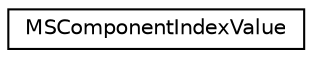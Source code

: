 digraph "Graphical Class Hierarchy"
{
  edge [fontname="Helvetica",fontsize="10",labelfontname="Helvetica",labelfontsize="10"];
  node [fontname="Helvetica",fontsize="10",shape=record];
  rankdir="LR";
  Node1 [label="MSComponentIndexValue",height=0.2,width=0.4,color="black", fillcolor="white", style="filled",URL="$struct_m_s_component_index_value.html",tooltip="MSComponentIndexValue. "];
}
